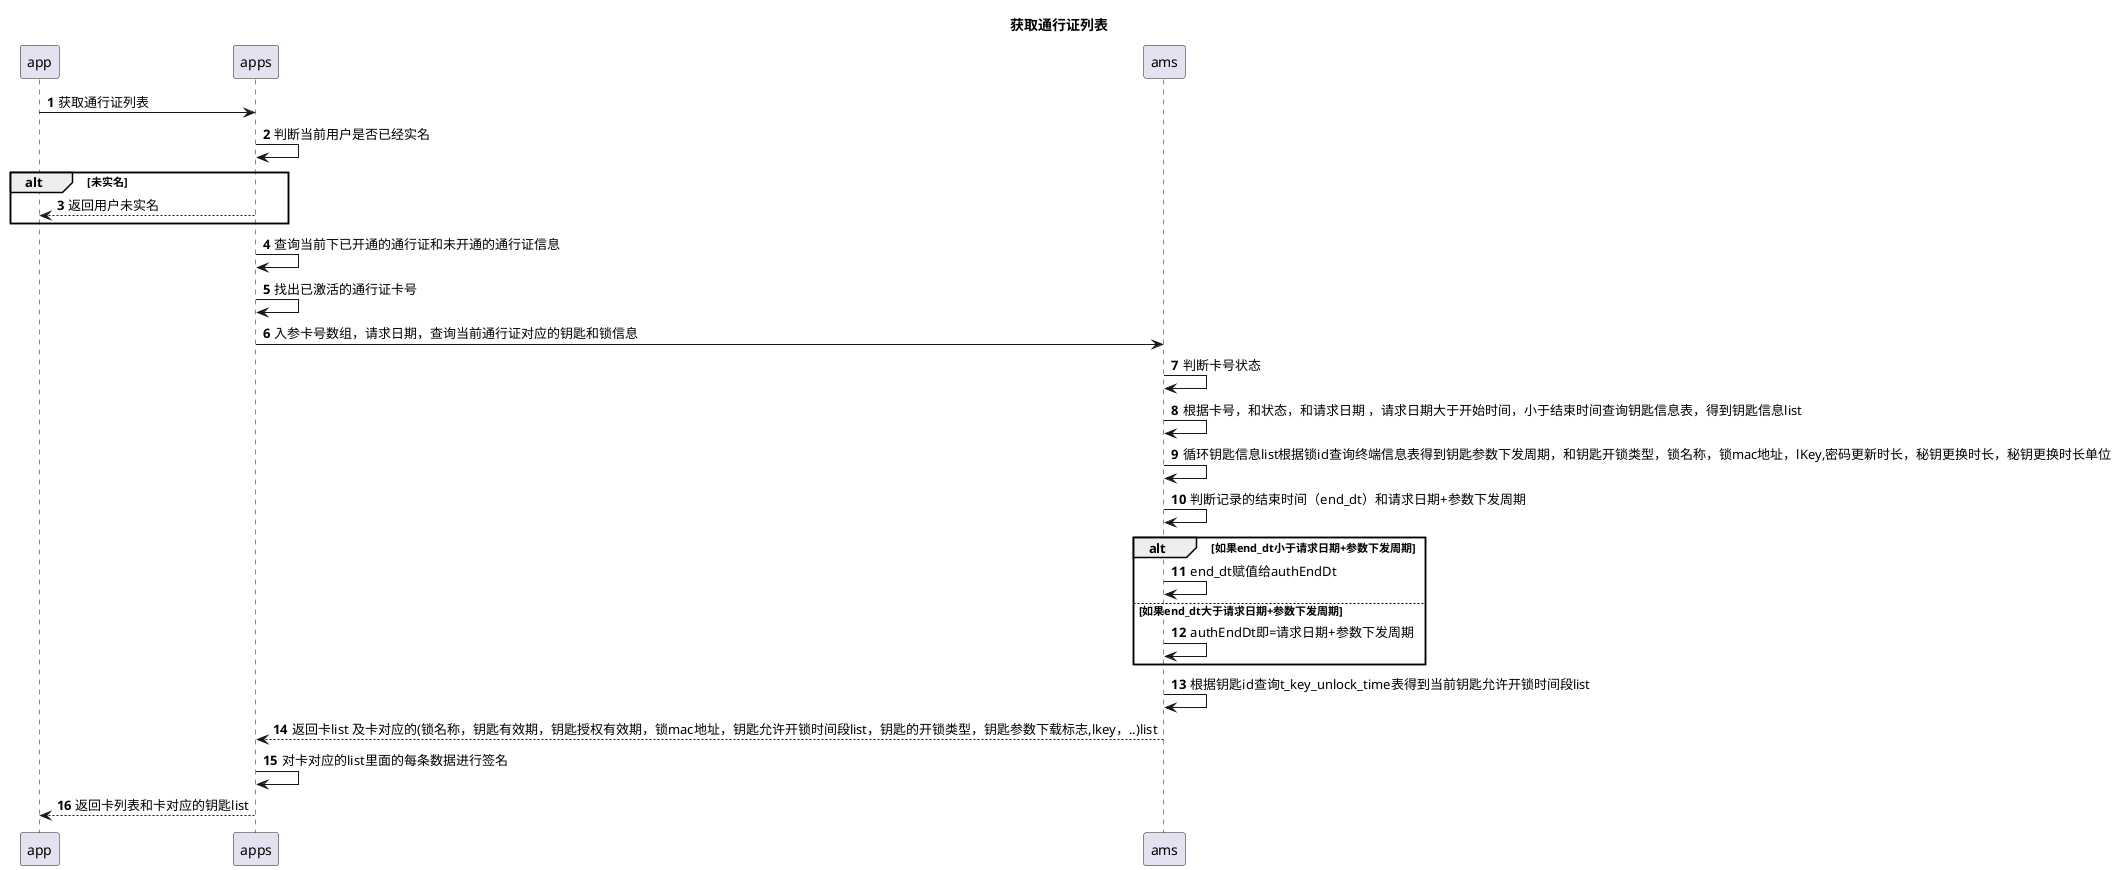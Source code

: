 @startuml
title:获取通行证列表
autonumber
app->apps: 获取通行证列表
apps->apps:判断当前用户是否已经实名
alt 未实名
apps-->app:返回用户未实名
end
apps->apps:查询当前下已开通的通行证和未开通的通行证信息
apps->apps:找出已激活的通行证卡号
apps->ams:入参卡号数组，请求日期，查询当前通行证对应的钥匙和锁信息
ams->ams:判断卡号状态
ams->ams:根据卡号，和状态，和请求日期 ，请求日期大于开始时间，小于结束时间查询钥匙信息表，得到钥匙信息list
ams->ams:循环钥匙信息list根据锁id查询终端信息表得到钥匙参数下发周期，和钥匙开锁类型，锁名称，锁mac地址，lKey,密码更新时长，秘钥更换时长，秘钥更换时长单位
ams->ams:判断记录的结束时间（end_dt）和请求日期+参数下发周期
alt 如果end_dt小于请求日期+参数下发周期
ams->ams:end_dt赋值给authEndDt
else 如果end_dt大于请求日期+参数下发周期
ams->ams:authEndDt即=请求日期+参数下发周期
end
ams->ams:根据钥匙id查询t_key_unlock_time表得到当前钥匙允许开锁时间段list
ams-->apps:返回卡list 及卡对应的(锁名称，钥匙有效期，钥匙授权有效期，锁mac地址，钥匙允许开锁时间段list，钥匙的开锁类型，钥匙参数下载标志,lkey，..)list
apps->apps: 对卡对应的list里面的每条数据进行签名
apps-->app: 返回卡列表和卡对应的钥匙list
@enduml